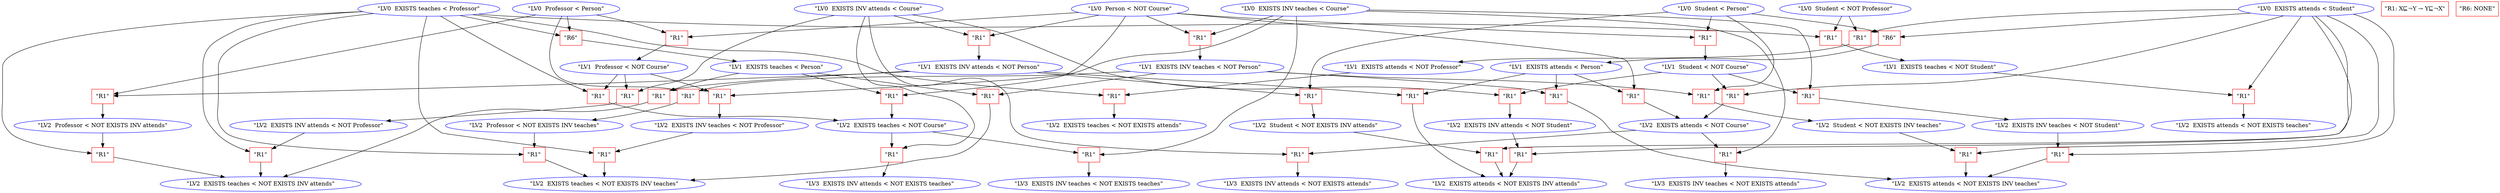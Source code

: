 digraph {
    0 [ label = "\"LV3  EXISTS INV teaches < NOT EXISTS teaches\"" color=blue]
    1 [ label = "\"R1: X⊑¬Y → Y⊑¬X\"" shape=rectangle color=red]
    2 [ label = "\"R1\"" shape=rectangle color=red]
    3 [ label = "\"LV2  EXISTS teaches < NOT Course\"" color=blue]
    4 [ label = "\"LV0  EXISTS INV teaches < Course\"" color=blue]
    5 [ label = "\"LV3  EXISTS INV teaches < NOT EXISTS attends\"" color=blue]
    6 [ label = "\"R1\"" shape=rectangle color=red]
    7 [ label = "\"LV2  EXISTS attends < NOT Course\"" color=blue]
    8 [ label = "\"LV3  EXISTS INV attends < NOT EXISTS teaches\"" color=blue]
    9 [ label = "\"R1\"" shape=rectangle color=red]
    10 [ label = "\"LV0  EXISTS INV attends < Course\"" color=blue]
    11 [ label = "\"LV3  EXISTS INV attends < NOT EXISTS attends\"" color=blue]
    12 [ label = "\"R1\"" shape=rectangle color=red]
    13 [ label = "\"R1\"" shape=rectangle color=red]
    14 [ label = "\"LV0  Person < NOT Course\"" color=blue]
    15 [ label = "\"LV1  EXISTS attends < Person\"" color=blue]
    16 [ label = "\"R1\"" shape=rectangle color=red]
    17 [ label = "\"LV1  Student < NOT Course\"" color=blue]
    18 [ label = "\"LV0  EXISTS attends < Student\"" color=blue]
    19 [ label = "\"R1\"" shape=rectangle color=red]
    20 [ label = "\"LV1  EXISTS teaches < Person\"" color=blue]
    21 [ label = "\"R1\"" shape=rectangle color=red]
    22 [ label = "\"LV1  Professor < NOT Course\"" color=blue]
    23 [ label = "\"LV0  EXISTS teaches < Professor\"" color=blue]
    24 [ label = "\"LV2  EXISTS teaches < NOT EXISTS attends\"" color=blue]
    25 [ label = "\"R1\"" shape=rectangle color=red]
    26 [ label = "\"LV1  EXISTS attends < NOT Professor\"" color=blue]
    27 [ label = "\"LV2  EXISTS attends < NOT EXISTS teaches\"" color=blue]
    28 [ label = "\"R1\"" shape=rectangle color=red]
    29 [ label = "\"LV1  EXISTS teaches < NOT Student\"" color=blue]
    30 [ label = "\"LV2  EXISTS INV teaches < NOT Student\"" color=blue]
    31 [ label = "\"R1\"" shape=rectangle color=red]
    32 [ label = "\"LV2  EXISTS INV teaches < NOT Professor\"" color=blue]
    33 [ label = "\"R1\"" shape=rectangle color=red]
    34 [ label = "\"LV2  EXISTS INV attends < NOT Student\"" color=blue]
    35 [ label = "\"R1\"" shape=rectangle color=red]
    36 [ label = "\"LV2  EXISTS INV attends < NOT Professor\"" color=blue]
    37 [ label = "\"R1\"" shape=rectangle color=red]
    38 [ label = "\"LV2  EXISTS teaches < NOT EXISTS INV teaches\"" color=blue]
    39 [ label = "\"R1\"" shape=rectangle color=red]
    40 [ label = "\"LV1  EXISTS INV teaches < NOT Person\"" color=blue]
    41 [ label = "\"R1\"" shape=rectangle color=red]
    42 [ label = "\"R1\"" shape=rectangle color=red]
    43 [ label = "\"LV2  Professor < NOT EXISTS INV teaches\"" color=blue]
    44 [ label = "\"LV2  EXISTS teaches < NOT EXISTS INV attends\"" color=blue]
    45 [ label = "\"R1\"" shape=rectangle color=red]
    46 [ label = "\"LV1  EXISTS INV attends < NOT Person\"" color=blue]
    47 [ label = "\"R1\"" shape=rectangle color=red]
    48 [ label = "\"R1\"" shape=rectangle color=red]
    49 [ label = "\"LV2  Professor < NOT EXISTS INV attends\"" color=blue]
    50 [ label = "\"LV2  EXISTS attends < NOT EXISTS INV teaches\"" color=blue]
    51 [ label = "\"R1\"" shape=rectangle color=red]
    52 [ label = "\"R1\"" shape=rectangle color=red]
    53 [ label = "\"R1\"" shape=rectangle color=red]
    54 [ label = "\"LV2  Student < NOT EXISTS INV teaches\"" color=blue]
    55 [ label = "\"LV2  EXISTS attends < NOT EXISTS INV attends\"" color=blue]
    56 [ label = "\"R1\"" shape=rectangle color=red]
    57 [ label = "\"R1\"" shape=rectangle color=red]
    58 [ label = "\"R1\"" shape=rectangle color=red]
    59 [ label = "\"LV2  Student < NOT EXISTS INV attends\"" color=blue]
    60 [ label = "\"R1\"" shape=rectangle color=red]
    61 [ label = "\"LV0  Student < Person\"" color=blue]
    62 [ label = "\"R1\"" shape=rectangle color=red]
    63 [ label = "\"LV0  Professor < Person\"" color=blue]
    64 [ label = "\"R1\"" shape=rectangle color=red]
    65 [ label = "\"R1\"" shape=rectangle color=red]
    66 [ label = "\"R6: NONE\"" shape=rectangle color=red]
    67 [ label = "\"R6\"" shape=rectangle color=red]
    68 [ label = "\"R1\"" shape=rectangle color=red]
    69 [ label = "\"R6\"" shape=rectangle color=red]
    70 [ label = "\"R1\"" shape=rectangle color=red]
    71 [ label = "\"R1\"" shape=rectangle color=red]
    72 [ label = "\"R1\"" shape=rectangle color=red]
    73 [ label = "\"R1\"" shape=rectangle color=red]
    74 [ label = "\"LV0  Student < NOT Professor\"" color=blue]
    75 [ label = "\"R1\"" shape=rectangle color=red]
    2 -> 0 [ color="black"]
    3 -> 2 [ color="black"]
    4 -> 2 [ color="black"]
    6 -> 5 [ color="black"]
    7 -> 6 [ color="black"]
    4 -> 6 [ color="black"]
    9 -> 8 [ color="black"]
    3 -> 9 [ color="black"]
    10 -> 9 [ color="black"]
    12 -> 11 [ color="black"]
    7 -> 12 [ color="black"]
    10 -> 12 [ color="black"]
    13 -> 7 [ color="black"]
    14 -> 13 [ color="black"]
    15 -> 13 [ color="black"]
    16 -> 7 [ color="black"]
    17 -> 16 [ color="black"]
    18 -> 16 [ color="black"]
    19 -> 3 [ color="black"]
    14 -> 19 [ color="black"]
    20 -> 19 [ color="black"]
    21 -> 3 [ color="black"]
    22 -> 21 [ color="black"]
    23 -> 21 [ color="black"]
    25 -> 24 [ color="black"]
    23 -> 25 [ color="black"]
    26 -> 25 [ color="black"]
    28 -> 27 [ color="black"]
    29 -> 28 [ color="black"]
    18 -> 28 [ color="black"]
    31 -> 30 [ color="black"]
    17 -> 31 [ color="black"]
    4 -> 31 [ color="black"]
    33 -> 32 [ color="black"]
    22 -> 33 [ color="black"]
    4 -> 33 [ color="black"]
    35 -> 34 [ color="black"]
    17 -> 35 [ color="black"]
    10 -> 35 [ color="black"]
    37 -> 36 [ color="black"]
    22 -> 37 [ color="black"]
    10 -> 37 [ color="black"]
    39 -> 38 [ color="black"]
    20 -> 39 [ color="black"]
    40 -> 39 [ color="black"]
    41 -> 38 [ color="black"]
    23 -> 41 [ color="black"]
    32 -> 41 [ color="black"]
    42 -> 38 [ color="black"]
    43 -> 42 [ color="black"]
    23 -> 42 [ color="black"]
    45 -> 44 [ color="black"]
    20 -> 45 [ color="black"]
    46 -> 45 [ color="black"]
    47 -> 44 [ color="black"]
    23 -> 47 [ color="black"]
    36 -> 47 [ color="black"]
    48 -> 44 [ color="black"]
    49 -> 48 [ color="black"]
    23 -> 48 [ color="black"]
    51 -> 50 [ color="black"]
    15 -> 51 [ color="black"]
    40 -> 51 [ color="black"]
    52 -> 50 [ color="black"]
    18 -> 52 [ color="black"]
    30 -> 52 [ color="black"]
    53 -> 50 [ color="black"]
    54 -> 53 [ color="black"]
    18 -> 53 [ color="black"]
    56 -> 55 [ color="black"]
    15 -> 56 [ color="black"]
    46 -> 56 [ color="black"]
    57 -> 55 [ color="black"]
    18 -> 57 [ color="black"]
    34 -> 57 [ color="black"]
    58 -> 55 [ color="black"]
    59 -> 58 [ color="black"]
    18 -> 58 [ color="black"]
    60 -> 59 [ color="black"]
    61 -> 60 [ color="black"]
    46 -> 60 [ color="black"]
    62 -> 49 [ color="black"]
    63 -> 62 [ color="black"]
    46 -> 62 [ color="black"]
    64 -> 54 [ color="black"]
    61 -> 64 [ color="black"]
    40 -> 64 [ color="black"]
    65 -> 43 [ color="black"]
    63 -> 65 [ color="black"]
    40 -> 65 [ color="black"]
    67 -> 20 [ color="black"]
    63 -> 67 [ color="black"]
    23 -> 67 [ color="black"]
    68 -> 22 [ color="black"]
    63 -> 68 [ color="black"]
    14 -> 68 [ color="black"]
    69 -> 15 [ color="black"]
    61 -> 69 [ color="black"]
    18 -> 69 [ color="black"]
    70 -> 17 [ color="black"]
    14 -> 70 [ color="black"]
    61 -> 70 [ color="black"]
    71 -> 46 [ color="black"]
    14 -> 71 [ color="black"]
    10 -> 71 [ color="black"]
    72 -> 40 [ color="black"]
    14 -> 72 [ color="black"]
    4 -> 72 [ color="black"]
    73 -> 26 [ color="black"]
    74 -> 73 [ color="black"]
    18 -> 73 [ color="black"]
    75 -> 29 [ color="black"]
    74 -> 75 [ color="black"]
    23 -> 75 [ color="black"]
}
